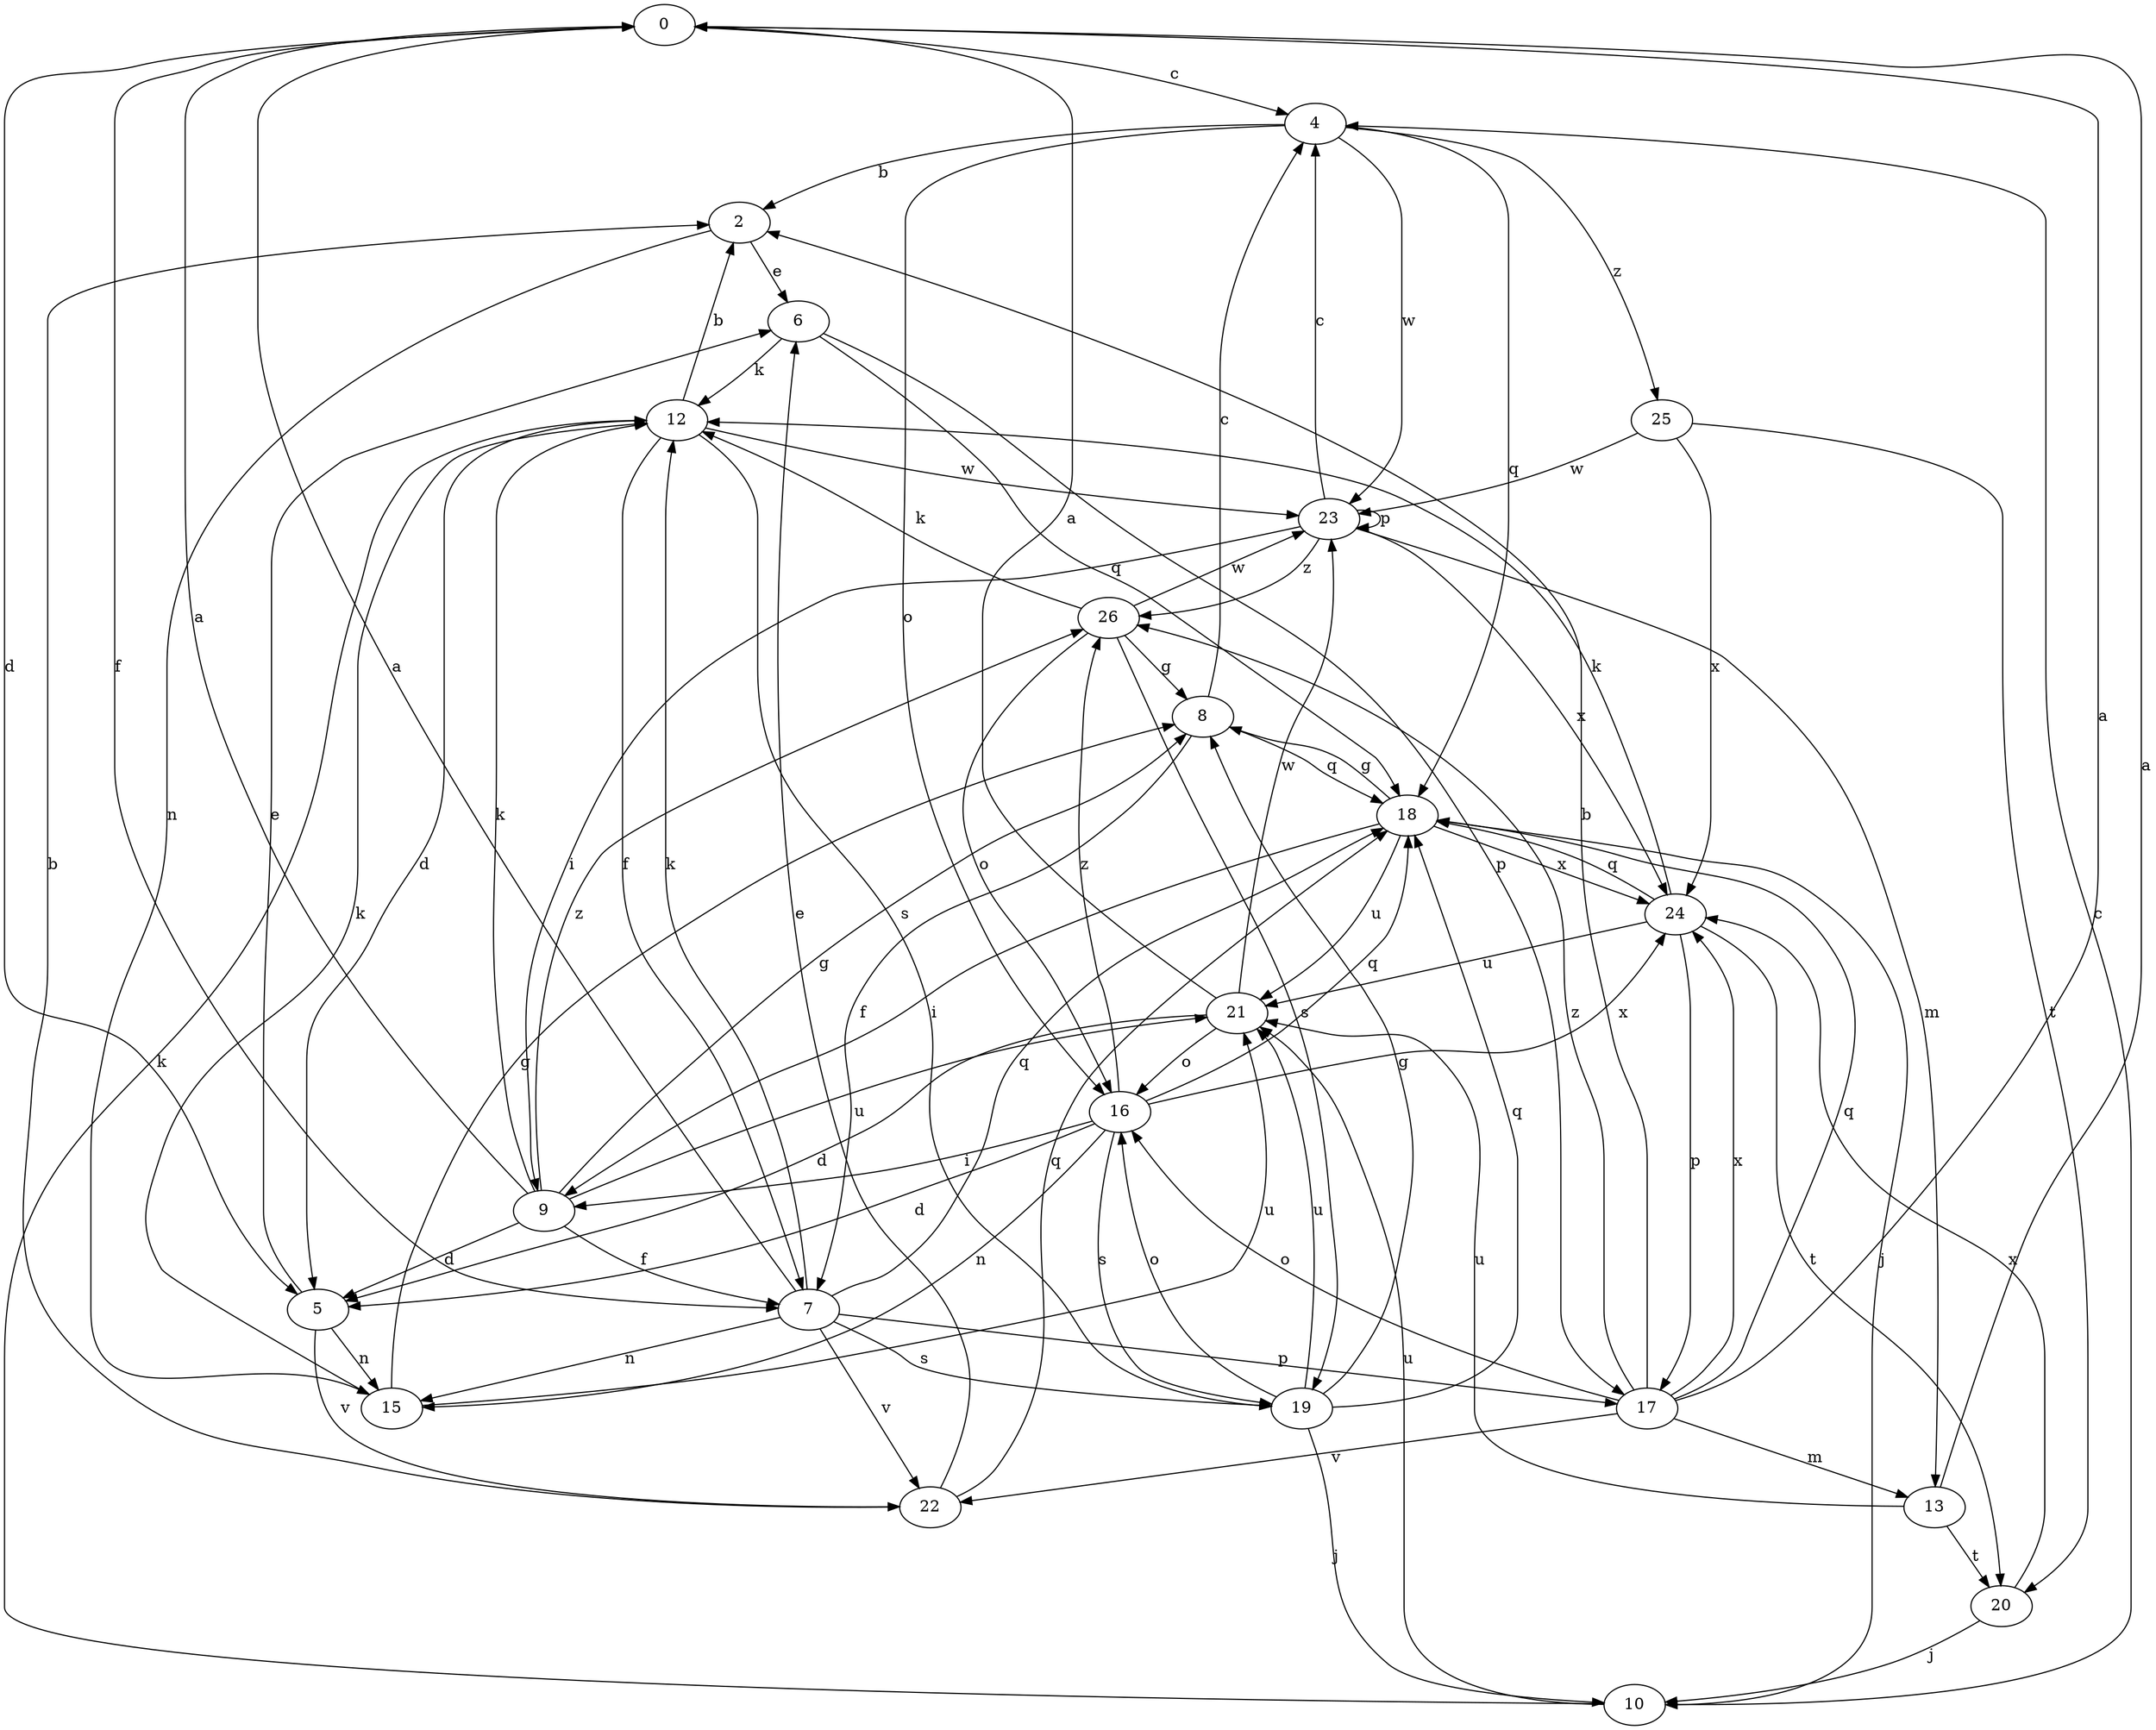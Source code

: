 digraph  {
0;
2;
4;
5;
6;
7;
8;
9;
10;
12;
13;
15;
16;
17;
18;
19;
20;
21;
22;
23;
24;
25;
26;
0 -> 4  [label=c];
0 -> 5  [label=d];
0 -> 7  [label=f];
2 -> 6  [label=e];
2 -> 15  [label=n];
4 -> 2  [label=b];
4 -> 16  [label=o];
4 -> 18  [label=q];
4 -> 23  [label=w];
4 -> 25  [label=z];
5 -> 6  [label=e];
5 -> 15  [label=n];
5 -> 22  [label=v];
6 -> 12  [label=k];
6 -> 17  [label=p];
6 -> 18  [label=q];
7 -> 0  [label=a];
7 -> 12  [label=k];
7 -> 15  [label=n];
7 -> 17  [label=p];
7 -> 18  [label=q];
7 -> 19  [label=s];
7 -> 22  [label=v];
8 -> 4  [label=c];
8 -> 7  [label=f];
8 -> 18  [label=q];
9 -> 0  [label=a];
9 -> 5  [label=d];
9 -> 7  [label=f];
9 -> 8  [label=g];
9 -> 12  [label=k];
9 -> 21  [label=u];
9 -> 26  [label=z];
10 -> 4  [label=c];
10 -> 12  [label=k];
10 -> 21  [label=u];
12 -> 2  [label=b];
12 -> 5  [label=d];
12 -> 7  [label=f];
12 -> 19  [label=s];
12 -> 23  [label=w];
13 -> 0  [label=a];
13 -> 20  [label=t];
13 -> 21  [label=u];
15 -> 8  [label=g];
15 -> 12  [label=k];
15 -> 21  [label=u];
16 -> 5  [label=d];
16 -> 9  [label=i];
16 -> 15  [label=n];
16 -> 18  [label=q];
16 -> 19  [label=s];
16 -> 24  [label=x];
16 -> 26  [label=z];
17 -> 0  [label=a];
17 -> 2  [label=b];
17 -> 13  [label=m];
17 -> 16  [label=o];
17 -> 18  [label=q];
17 -> 22  [label=v];
17 -> 24  [label=x];
17 -> 26  [label=z];
18 -> 8  [label=g];
18 -> 9  [label=i];
18 -> 10  [label=j];
18 -> 21  [label=u];
18 -> 24  [label=x];
19 -> 8  [label=g];
19 -> 10  [label=j];
19 -> 16  [label=o];
19 -> 18  [label=q];
19 -> 21  [label=u];
20 -> 10  [label=j];
20 -> 24  [label=x];
21 -> 0  [label=a];
21 -> 5  [label=d];
21 -> 16  [label=o];
21 -> 23  [label=w];
22 -> 2  [label=b];
22 -> 6  [label=e];
22 -> 18  [label=q];
23 -> 4  [label=c];
23 -> 9  [label=i];
23 -> 13  [label=m];
23 -> 24  [label=x];
23 -> 26  [label=z];
23 -> 23  [label=p];
24 -> 12  [label=k];
24 -> 17  [label=p];
24 -> 18  [label=q];
24 -> 20  [label=t];
24 -> 21  [label=u];
25 -> 20  [label=t];
25 -> 23  [label=w];
25 -> 24  [label=x];
26 -> 8  [label=g];
26 -> 12  [label=k];
26 -> 16  [label=o];
26 -> 19  [label=s];
26 -> 23  [label=w];
}
